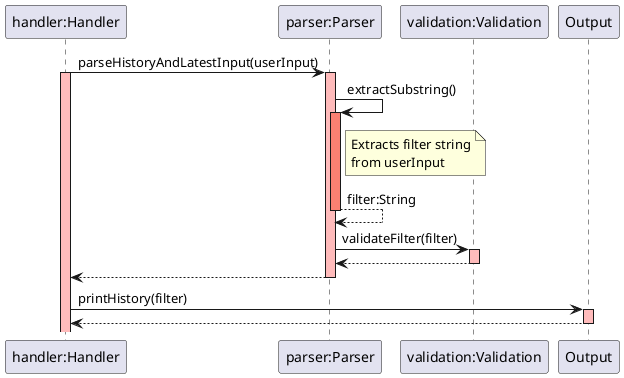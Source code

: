@startuml
skinparam sequenceReferenceBackgroundColor lightblue
participant "handler:Handler" as Handler
participant "parser:Parser" as Parser
participant "validation:Validation" as Validation


Handler -> Parser: parseHistoryAndLatestInput(userInput)
activate Handler #FFBBBB
activate Parser #FFBBBB

    Parser -> Parser: extractSubstring() 
    note right of Parser: Extracts filter string\nfrom userInput
    activate Parser #Salmon
    Parser --> Parser: filter:String
    deactivate Parser #Salmon

    Parser -> Validation: validateFilter(filter) 
    activate Validation #FFBBBB
    Validation --> Parser: 
    deactivate Validation #FFBBBB
    Parser --> Handler
deactivate Parser
Handler -> Output : printHistory(filter)
activate Output #FFBBBB
Output --> Handler
deactivate Output
@enduml
